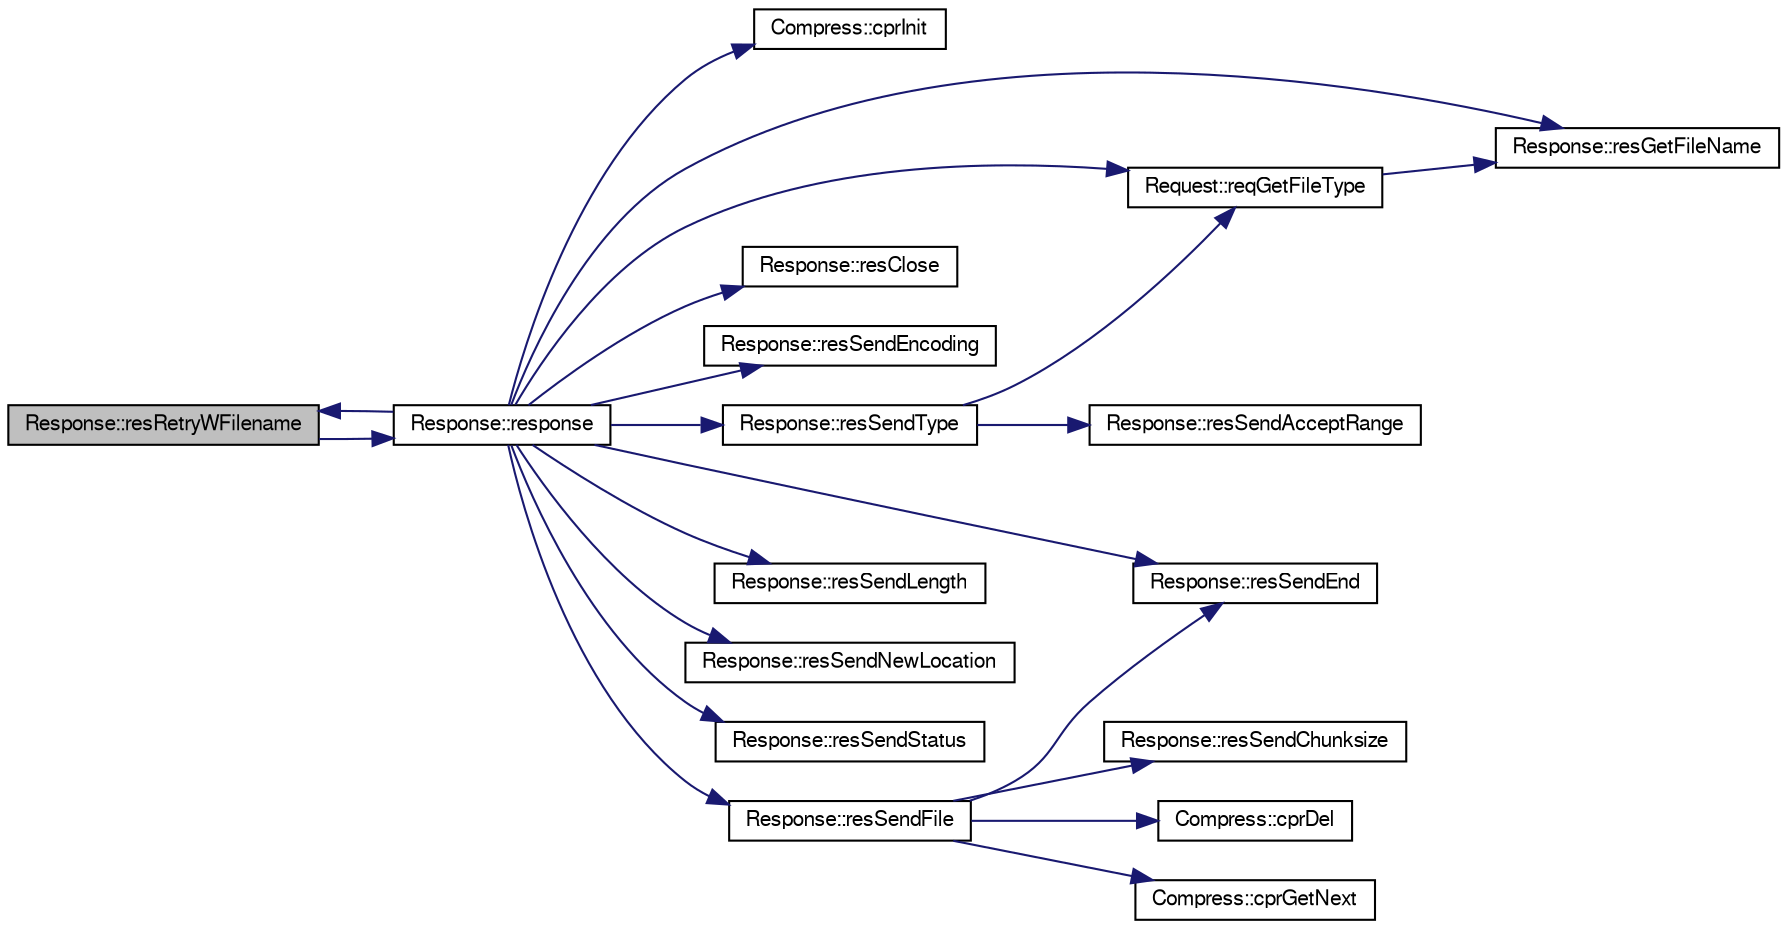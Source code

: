 digraph G
{
  bgcolor="transparent";
  edge [fontname="FreeSans",fontsize="10",labelfontname="FreeSans",labelfontsize="10"];
  node [fontname="FreeSans",fontsize="10",shape=record];
  rankdir=LR;
  Node1 [label="Response::resRetryWFilename",height=0.2,width=0.4,color="black", fillcolor="grey75", style="filled" fontcolor="black"];
  Node1 -> Node2 [color="midnightblue",fontsize="10",style="solid",fontname="FreeSans"];
  Node2 [label="Response::response",height=0.2,width=0.4,color="black",URL="$structResponse.html#ad33a090b0ff1286e944de6f088307262"];
  Node2 -> Node3 [color="midnightblue",fontsize="10",style="solid",fontname="FreeSans"];
  Node3 [label="Compress::cprInit",height=0.2,width=0.4,color="black",URL="$structCompress.html#a1294de2308852c5e3daedd8ce366ba9e"];
  Node2 -> Node4 [color="midnightblue",fontsize="10",style="solid",fontname="FreeSans"];
  Node4 [label="Request::reqGetFileType",height=0.2,width=0.4,color="black",URL="$structRequest.html#a9341f192029839333a81d7e79fa25a59"];
  Node4 -> Node5 [color="midnightblue",fontsize="10",style="solid",fontname="FreeSans"];
  Node5 [label="Response::resGetFileName",height=0.2,width=0.4,color="black",URL="$structResponse.html#a1a1ac1e98a7c5ca681aec02b19188e54"];
  Node2 -> Node6 [color="midnightblue",fontsize="10",style="solid",fontname="FreeSans"];
  Node6 [label="Response::resClose",height=0.2,width=0.4,color="black",URL="$structResponse.html#a06e36aa31e40640496c46c61b22c0991"];
  Node2 -> Node5 [color="midnightblue",fontsize="10",style="solid",fontname="FreeSans"];
  Node2 -> Node1 [color="midnightblue",fontsize="10",style="solid",fontname="FreeSans"];
  Node2 -> Node7 [color="midnightblue",fontsize="10",style="solid",fontname="FreeSans"];
  Node7 [label="Response::resSendEncoding",height=0.2,width=0.4,color="black",URL="$structResponse.html#a0560c495f22a21f0e49a05f6708ee0e6"];
  Node2 -> Node8 [color="midnightblue",fontsize="10",style="solid",fontname="FreeSans"];
  Node8 [label="Response::resSendEnd",height=0.2,width=0.4,color="black",URL="$structResponse.html#a500ab397cd502a5d8d8faf04417f14b1"];
  Node2 -> Node9 [color="midnightblue",fontsize="10",style="solid",fontname="FreeSans"];
  Node9 [label="Response::resSendFile",height=0.2,width=0.4,color="black",URL="$structResponse.html#a601d9e30997837c94bc7b973fbdc4ce1"];
  Node9 -> Node10 [color="midnightblue",fontsize="10",style="solid",fontname="FreeSans"];
  Node10 [label="Compress::cprDel",height=0.2,width=0.4,color="black",URL="$structCompress.html#a3b0ab7e2bda0a2f723ef48db1546f77c"];
  Node9 -> Node11 [color="midnightblue",fontsize="10",style="solid",fontname="FreeSans"];
  Node11 [label="Compress::cprGetNext",height=0.2,width=0.4,color="black",URL="$structCompress.html#ae670638d5d19cc316b0032fbc386cdce"];
  Node9 -> Node12 [color="midnightblue",fontsize="10",style="solid",fontname="FreeSans"];
  Node12 [label="Response::resSendChunksize",height=0.2,width=0.4,color="black",URL="$structResponse.html#abbb06daf0eeaefa7459b759bf3173ab2"];
  Node9 -> Node8 [color="midnightblue",fontsize="10",style="solid",fontname="FreeSans"];
  Node2 -> Node13 [color="midnightblue",fontsize="10",style="solid",fontname="FreeSans"];
  Node13 [label="Response::resSendLength",height=0.2,width=0.4,color="black",URL="$structResponse.html#abf2b612dd7349fd93e87b8e6e7270693"];
  Node2 -> Node14 [color="midnightblue",fontsize="10",style="solid",fontname="FreeSans"];
  Node14 [label="Response::resSendNewLocation",height=0.2,width=0.4,color="black",URL="$structResponse.html#a13d31b4cb20d47329016e1110d50487a"];
  Node2 -> Node15 [color="midnightblue",fontsize="10",style="solid",fontname="FreeSans"];
  Node15 [label="Response::resSendStatus",height=0.2,width=0.4,color="black",URL="$structResponse.html#a011d39624d7d11c3d273888da8d3660e"];
  Node2 -> Node16 [color="midnightblue",fontsize="10",style="solid",fontname="FreeSans"];
  Node16 [label="Response::resSendType",height=0.2,width=0.4,color="black",URL="$structResponse.html#a4969c079a47cf29ec09a15bfa04f03da"];
  Node16 -> Node4 [color="midnightblue",fontsize="10",style="solid",fontname="FreeSans"];
  Node16 -> Node17 [color="midnightblue",fontsize="10",style="solid",fontname="FreeSans"];
  Node17 [label="Response::resSendAcceptRange",height=0.2,width=0.4,color="black",URL="$structResponse.html#a124e3d8b86987aa8e59e586f4973343f"];
}
